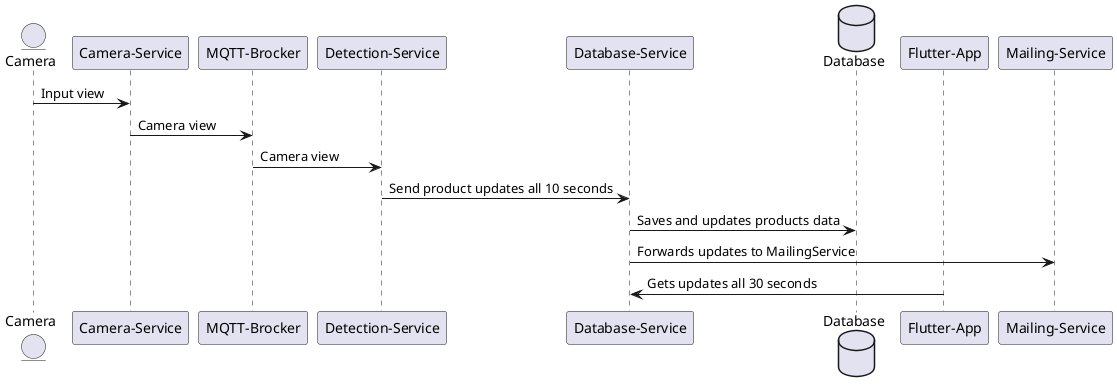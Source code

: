 @startuml

entity "Camera" as Camera
participant "Camera-Service" as CameraService
participant "MQTT-Brocker" as MQTTBrocker
participant "Detection-Service" as DetectionService
participant "Database-Service" as DatabaseService
database "Database" as Database
participant "Flutter-App" as FlutterApp
participant "Mailing-Service" as MailingService

Camera -> CameraService: Input view
CameraService -> MQTTBrocker: Camera view
MQTTBrocker -> DetectionService: Camera view
DetectionService -> DatabaseService: Send product updates all 10 seconds
DatabaseService -> Database: Saves and updates products data
DatabaseService -> MailingService: Forwards updates to MailingService
FlutterApp -> DatabaseService: Gets updates all 30 seconds 


@enduml